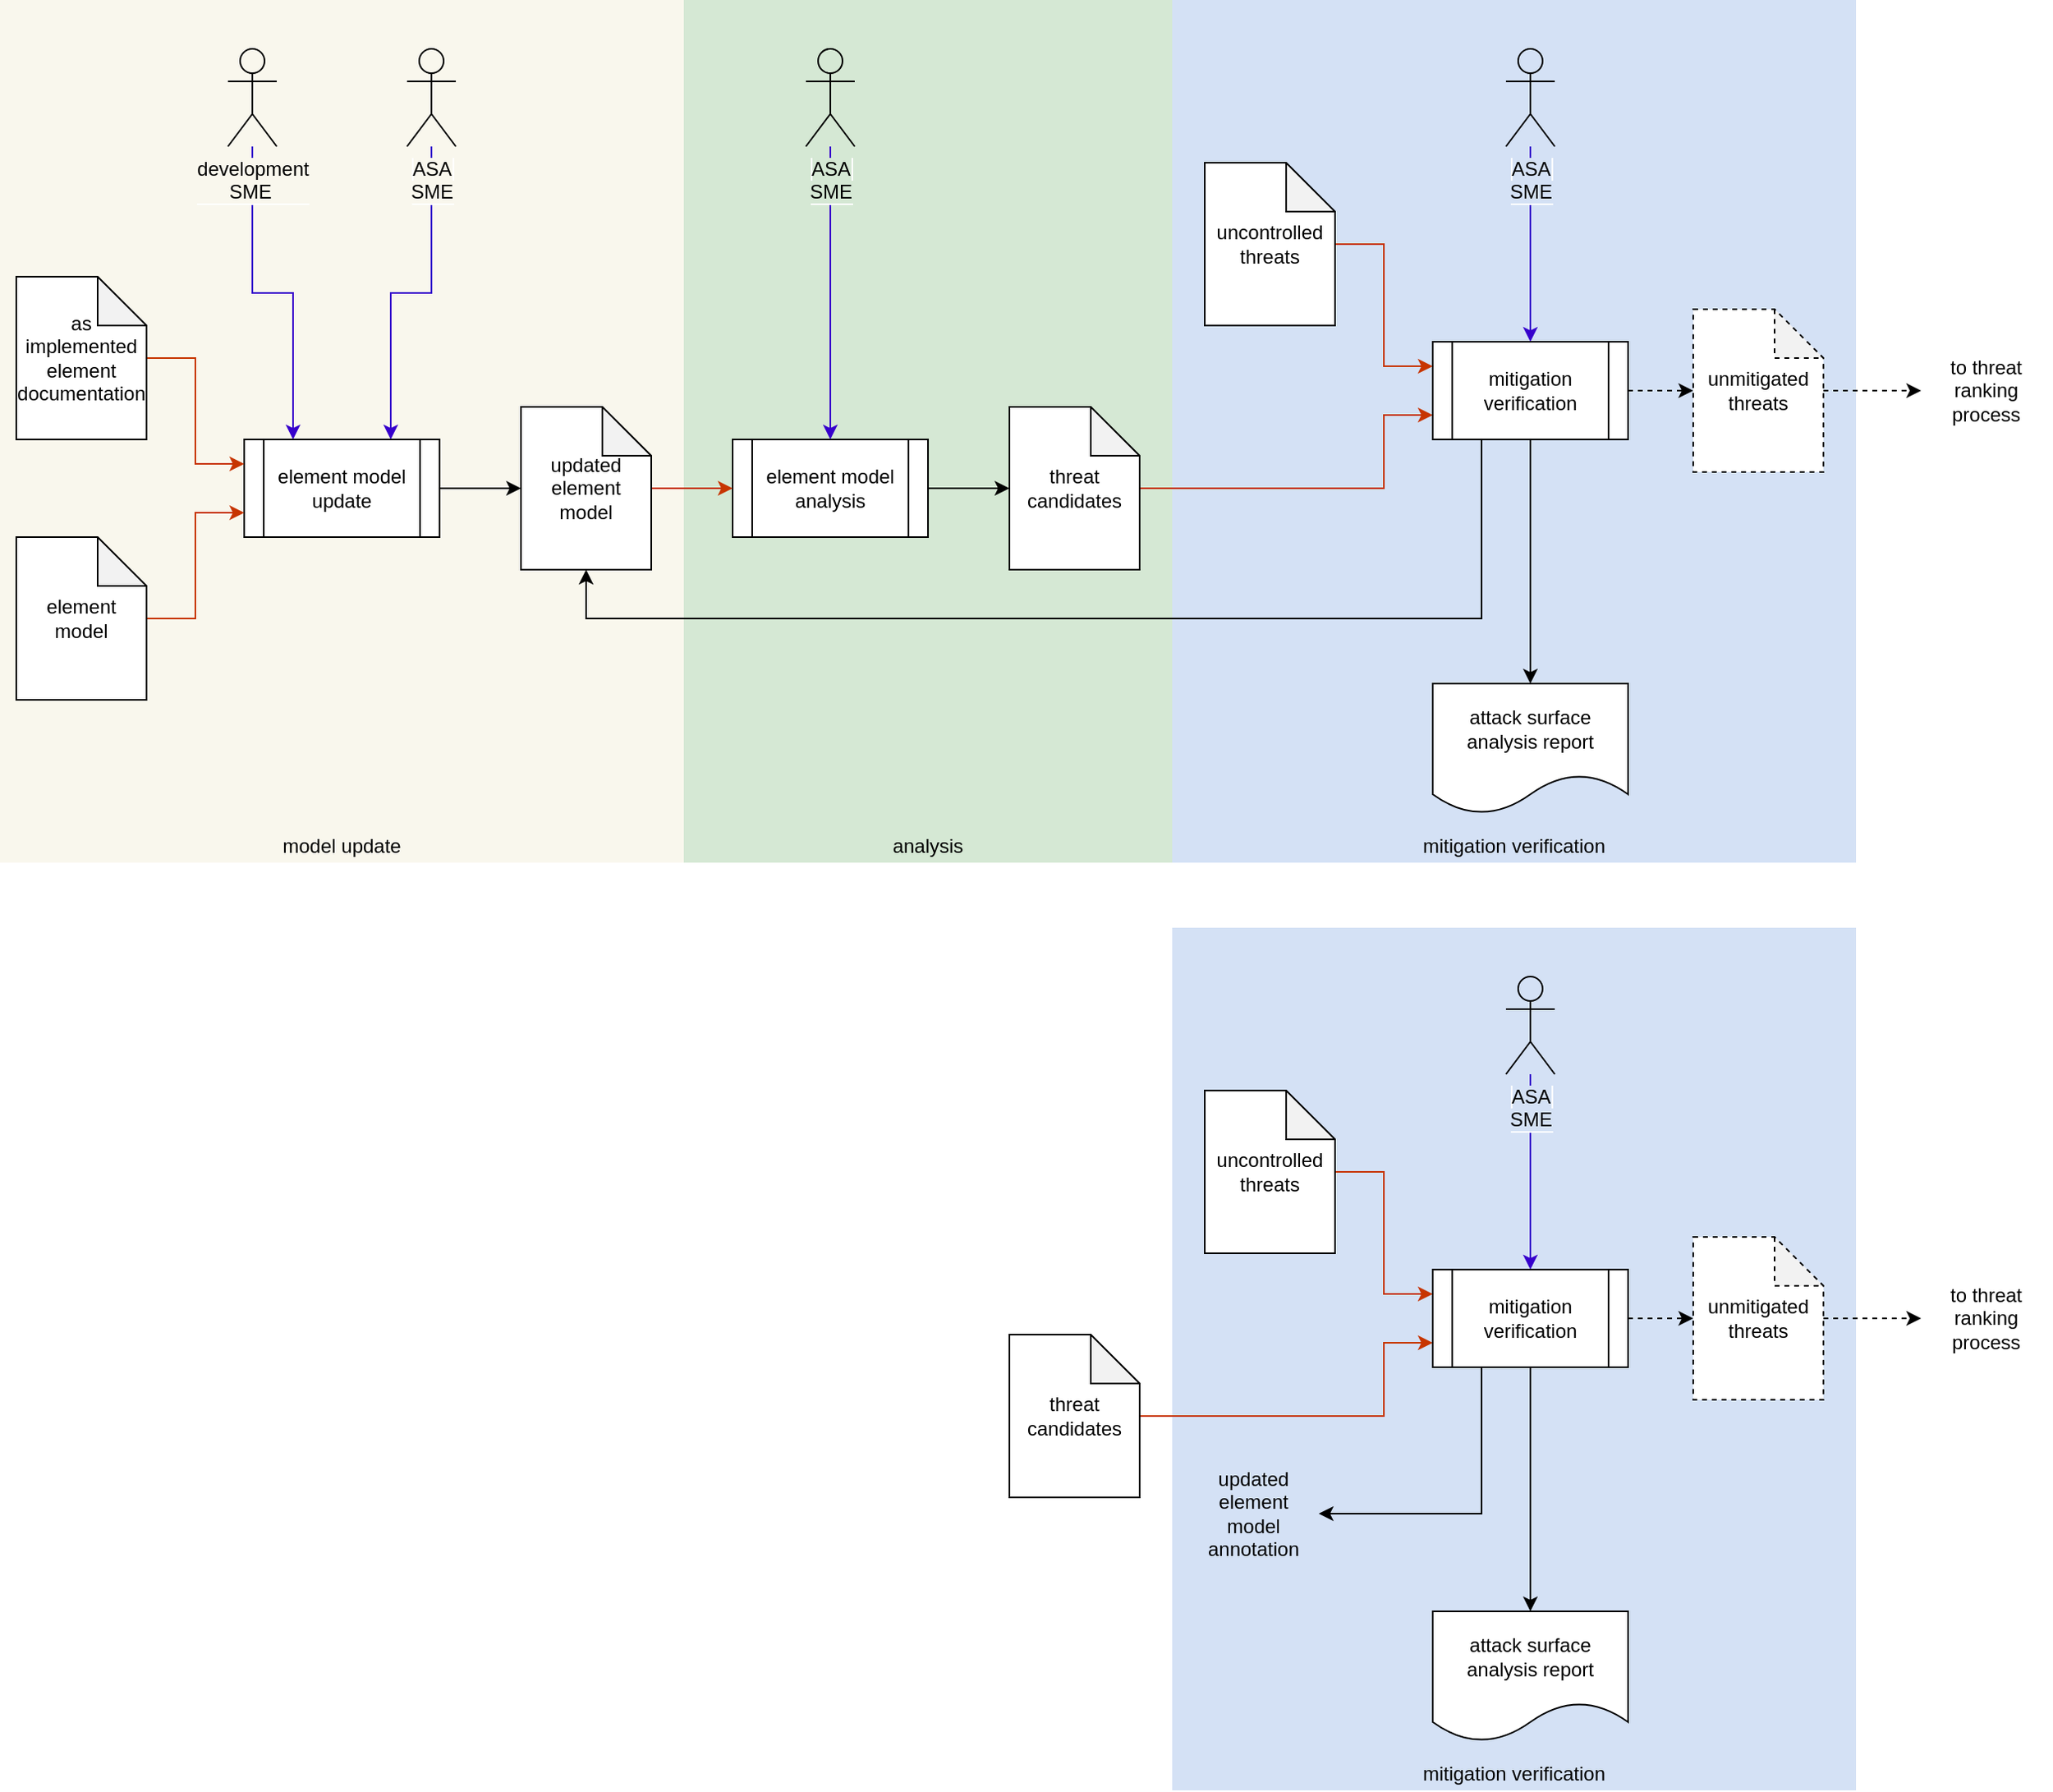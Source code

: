 <mxfile version="14.5.1" type="device"><diagram id="E2ULkJl6go0xUk4_vNiQ" name="Page-1"><mxGraphModel dx="2583" dy="997" grid="1" gridSize="10" guides="1" tooltips="1" connect="1" arrows="1" fold="1" page="1" pageScale="1" pageWidth="1100" pageHeight="850" math="0" shadow="0"><root><mxCell id="0"/><mxCell id="1" parent="0"/><mxCell id="FbfdTK8tjVJBXB0avibO-2" value="" style="rounded=0;whiteSpace=wrap;html=1;fillColor=#f9f7ed;strokeColor=none;" parent="1" vertex="1"><mxGeometry x="-1050" y="80" width="420" height="530" as="geometry"/></mxCell><mxCell id="FbfdTK8tjVJBXB0avibO-6" value="" style="rounded=0;whiteSpace=wrap;html=1;strokeColor=none;fillColor=#D5E8D4;" parent="1" vertex="1"><mxGeometry x="-630" y="80" width="300" height="530" as="geometry"/></mxCell><mxCell id="FbfdTK8tjVJBXB0avibO-4" value="" style="rounded=0;whiteSpace=wrap;html=1;strokeColor=none;fillColor=#D4E1F5;" parent="1" vertex="1"><mxGeometry x="-330" y="80" width="420" height="530" as="geometry"/></mxCell><mxCell id="XKbH0hADGiryWMfeD4Mq-1" value="attack surface analysis report" style="shape=document;whiteSpace=wrap;html=1;boundedLbl=1;" parent="1" vertex="1"><mxGeometry x="-170" y="500" width="120" height="80" as="geometry"/></mxCell><mxCell id="XKbH0hADGiryWMfeD4Mq-23" style="edgeStyle=orthogonalEdgeStyle;rounded=0;orthogonalLoop=1;jettySize=auto;html=1;entryX=0;entryY=0.5;entryDx=0;entryDy=0;entryPerimeter=0;" parent="1" source="XKbH0hADGiryWMfeD4Mq-3" target="XKbH0hADGiryWMfeD4Mq-10" edge="1"><mxGeometry relative="1" as="geometry"/></mxCell><mxCell id="XKbH0hADGiryWMfeD4Mq-3" value="element model analysis" style="shape=process;whiteSpace=wrap;html=1;backgroundOutline=1;" parent="1" vertex="1"><mxGeometry x="-600" y="350" width="120" height="60" as="geometry"/></mxCell><mxCell id="XKbH0hADGiryWMfeD4Mq-39" style="edgeStyle=orthogonalEdgeStyle;rounded=0;orthogonalLoop=1;jettySize=auto;html=1;entryX=0.75;entryY=0;entryDx=0;entryDy=0;fillColor=#6a00ff;strokeColor=#3700CC;" parent="1" source="LRI6FaqGRrZTjfz2rVRe-10" target="XKbH0hADGiryWMfeD4Mq-48" edge="1"><mxGeometry relative="1" as="geometry"/></mxCell><mxCell id="XKbH0hADGiryWMfeD4Mq-43" style="edgeStyle=orthogonalEdgeStyle;rounded=0;orthogonalLoop=1;jettySize=auto;html=1;entryX=0.5;entryY=0;entryDx=0;entryDy=0;fillColor=#6a00ff;strokeColor=#3700CC;" parent="1" source="LRI6FaqGRrZTjfz2rVRe-2" target="XKbH0hADGiryWMfeD4Mq-11" edge="1"><mxGeometry relative="1" as="geometry"><mxPoint x="-165" y="-80" as="sourcePoint"/><Array as="points"><mxPoint x="-110" y="200"/><mxPoint x="-110" y="200"/></Array></mxGeometry></mxCell><mxCell id="XKbH0hADGiryWMfeD4Mq-51" style="edgeStyle=orthogonalEdgeStyle;rounded=0;orthogonalLoop=1;jettySize=auto;html=1;entryX=0.5;entryY=0;entryDx=0;entryDy=0;fillColor=#6a00ff;strokeColor=#3700CC;" parent="1" source="LRI6FaqGRrZTjfz2rVRe-9" target="XKbH0hADGiryWMfeD4Mq-3" edge="1"><mxGeometry relative="1" as="geometry"/></mxCell><mxCell id="XKbH0hADGiryWMfeD4Mq-40" style="edgeStyle=orthogonalEdgeStyle;rounded=0;orthogonalLoop=1;jettySize=auto;html=1;entryX=0.25;entryY=0;entryDx=0;entryDy=0;fillColor=#6a00ff;strokeColor=#3700CC;" parent="1" source="LRI6FaqGRrZTjfz2rVRe-11" target="XKbH0hADGiryWMfeD4Mq-48" edge="1"><mxGeometry relative="1" as="geometry"/></mxCell><mxCell id="XKbH0hADGiryWMfeD4Mq-22" style="edgeStyle=orthogonalEdgeStyle;rounded=0;orthogonalLoop=1;jettySize=auto;html=1;entryX=0;entryY=0.5;entryDx=0;entryDy=0;fillColor=#fa6800;strokeColor=#C73500;" parent="1" source="XKbH0hADGiryWMfeD4Mq-9" target="XKbH0hADGiryWMfeD4Mq-3" edge="1"><mxGeometry relative="1" as="geometry"/></mxCell><mxCell id="XKbH0hADGiryWMfeD4Mq-9" value="updated element model" style="shape=note;whiteSpace=wrap;html=1;backgroundOutline=1;darkOpacity=0.05;" parent="1" vertex="1"><mxGeometry x="-730" y="330" width="80" height="100" as="geometry"/></mxCell><mxCell id="XKbH0hADGiryWMfeD4Mq-24" style="edgeStyle=orthogonalEdgeStyle;rounded=0;orthogonalLoop=1;jettySize=auto;html=1;entryX=0;entryY=0.75;entryDx=0;entryDy=0;fillColor=#fa6800;strokeColor=#C73500;" parent="1" source="XKbH0hADGiryWMfeD4Mq-10" target="XKbH0hADGiryWMfeD4Mq-11" edge="1"><mxGeometry relative="1" as="geometry"><Array as="points"><mxPoint x="-200" y="380"/><mxPoint x="-200" y="335"/></Array></mxGeometry></mxCell><mxCell id="XKbH0hADGiryWMfeD4Mq-10" value="threat candidates" style="shape=note;whiteSpace=wrap;html=1;backgroundOutline=1;darkOpacity=0.05;" parent="1" vertex="1"><mxGeometry x="-430" y="330" width="80" height="100" as="geometry"/></mxCell><mxCell id="XKbH0hADGiryWMfeD4Mq-27" style="edgeStyle=orthogonalEdgeStyle;rounded=0;orthogonalLoop=1;jettySize=auto;html=1;entryX=0;entryY=0.5;entryDx=0;entryDy=0;entryPerimeter=0;dashed=1;" parent="1" source="XKbH0hADGiryWMfeD4Mq-11" target="XKbH0hADGiryWMfeD4Mq-12" edge="1"><mxGeometry relative="1" as="geometry"/></mxCell><mxCell id="XKbH0hADGiryWMfeD4Mq-54" style="edgeStyle=orthogonalEdgeStyle;rounded=0;orthogonalLoop=1;jettySize=auto;html=1;entryX=0.5;entryY=0;entryDx=0;entryDy=0;exitX=0.5;exitY=1;exitDx=0;exitDy=0;" parent="1" source="XKbH0hADGiryWMfeD4Mq-11" target="XKbH0hADGiryWMfeD4Mq-1" edge="1"><mxGeometry relative="1" as="geometry"/></mxCell><mxCell id="XKbH0hADGiryWMfeD4Mq-57" style="edgeStyle=orthogonalEdgeStyle;rounded=0;orthogonalLoop=1;jettySize=auto;html=1;exitX=0.25;exitY=1;exitDx=0;exitDy=0;entryX=0.5;entryY=1;entryDx=0;entryDy=0;entryPerimeter=0;strokeWidth=1;" parent="1" source="XKbH0hADGiryWMfeD4Mq-11" target="XKbH0hADGiryWMfeD4Mq-9" edge="1"><mxGeometry relative="1" as="geometry"><mxPoint x="-720" y="640" as="targetPoint"/><Array as="points"><mxPoint x="-140" y="460"/><mxPoint x="-690" y="460"/></Array></mxGeometry></mxCell><mxCell id="XKbH0hADGiryWMfeD4Mq-11" value="mitigation verification" style="shape=process;whiteSpace=wrap;html=1;backgroundOutline=1;" parent="1" vertex="1"><mxGeometry x="-170" y="290" width="120" height="60" as="geometry"/></mxCell><mxCell id="iToKeUQz7q0K5ClYXRAx-7" style="edgeStyle=orthogonalEdgeStyle;rounded=0;orthogonalLoop=1;jettySize=auto;html=1;entryX=0;entryY=0.5;entryDx=0;entryDy=0;dashed=1;" parent="1" source="XKbH0hADGiryWMfeD4Mq-12" target="iToKeUQz7q0K5ClYXRAx-6" edge="1"><mxGeometry relative="1" as="geometry"/></mxCell><mxCell id="XKbH0hADGiryWMfeD4Mq-12" value="unmitigated threats" style="shape=note;whiteSpace=wrap;html=1;backgroundOutline=1;darkOpacity=0.05;dashed=1;" parent="1" vertex="1"><mxGeometry x="-10" y="270" width="80" height="100" as="geometry"/></mxCell><mxCell id="XKbH0hADGiryWMfeD4Mq-52" style="edgeStyle=orthogonalEdgeStyle;rounded=0;orthogonalLoop=1;jettySize=auto;html=1;entryX=0;entryY=0.5;entryDx=0;entryDy=0;entryPerimeter=0;" parent="1" source="XKbH0hADGiryWMfeD4Mq-48" target="XKbH0hADGiryWMfeD4Mq-9" edge="1"><mxGeometry relative="1" as="geometry"/></mxCell><mxCell id="XKbH0hADGiryWMfeD4Mq-48" value="element model update" style="shape=process;whiteSpace=wrap;html=1;backgroundOutline=1;" parent="1" vertex="1"><mxGeometry x="-900" y="350" width="120" height="60" as="geometry"/></mxCell><mxCell id="FbfdTK8tjVJBXB0avibO-7" value="model update" style="text;html=1;strokeColor=none;fillColor=none;align=center;verticalAlign=middle;whiteSpace=wrap;rounded=0;" parent="1" vertex="1"><mxGeometry x="-1050" y="590" width="420" height="20" as="geometry"/></mxCell><mxCell id="FbfdTK8tjVJBXB0avibO-8" value="analysis" style="text;html=1;strokeColor=none;fillColor=none;align=center;verticalAlign=middle;whiteSpace=wrap;rounded=0;" parent="1" vertex="1"><mxGeometry x="-630" y="590" width="300" height="20" as="geometry"/></mxCell><mxCell id="FbfdTK8tjVJBXB0avibO-9" value="mitigation verification" style="text;html=1;strokeColor=none;fillColor=none;align=center;verticalAlign=middle;whiteSpace=wrap;rounded=0;" parent="1" vertex="1"><mxGeometry x="-330" y="590" width="420" height="20" as="geometry"/></mxCell><mxCell id="FbfdTK8tjVJBXB0avibO-10" style="edgeStyle=orthogonalEdgeStyle;rounded=0;orthogonalLoop=1;jettySize=auto;html=1;fillColor=#fa6800;entryX=0;entryY=0.25;entryDx=0;entryDy=0;strokeColor=#C73500;" parent="1" source="FbfdTK8tjVJBXB0avibO-11" target="XKbH0hADGiryWMfeD4Mq-48" edge="1"><mxGeometry relative="1" as="geometry"><mxPoint x="-900" y="380" as="targetPoint"/></mxGeometry></mxCell><mxCell id="FbfdTK8tjVJBXB0avibO-11" value="as implemented element&lt;br&gt;documentation" style="shape=note;whiteSpace=wrap;html=1;backgroundOutline=1;darkOpacity=0.05;" parent="1" vertex="1"><mxGeometry x="-1040" y="250" width="80" height="100" as="geometry"/></mxCell><mxCell id="LRI6FaqGRrZTjfz2rVRe-2" value="&lt;span style=&quot;background-color: rgb(212 , 225 , 245)&quot;&gt;ASA&lt;br&gt;SME&lt;/span&gt;" style="shape=umlActor;verticalLabelPosition=bottom;labelBackgroundColor=#ffffff;verticalAlign=top;html=1;outlineConnect=0;fillColor=#D4E1F5;" parent="1" vertex="1"><mxGeometry x="-125" y="110" width="30" height="60" as="geometry"/></mxCell><mxCell id="LRI6FaqGRrZTjfz2rVRe-9" value="&lt;span style=&quot;background-color: rgb(213 , 232 , 212)&quot;&gt;ASA&lt;br&gt;SME&lt;/span&gt;" style="shape=umlActor;verticalLabelPosition=bottom;labelBackgroundColor=#ffffff;verticalAlign=top;html=1;outlineConnect=0;fillColor=#D5E8D4;" parent="1" vertex="1"><mxGeometry x="-555" y="110" width="30" height="60" as="geometry"/></mxCell><mxCell id="LRI6FaqGRrZTjfz2rVRe-10" value="&lt;span style=&quot;background-color: rgb(249 , 247 , 237)&quot;&gt;ASA&lt;br&gt;SME&lt;/span&gt;" style="shape=umlActor;verticalLabelPosition=bottom;labelBackgroundColor=#ffffff;verticalAlign=top;html=1;outlineConnect=0;fillColor=#F9F7ED;" parent="1" vertex="1"><mxGeometry x="-800" y="110" width="30" height="60" as="geometry"/></mxCell><mxCell id="LRI6FaqGRrZTjfz2rVRe-11" value="&lt;span style=&quot;background-color: rgb(249 , 247 , 237)&quot;&gt;development&lt;br&gt;&amp;nbsp; &amp;nbsp; &amp;nbsp; SME&amp;nbsp; &amp;nbsp; &amp;nbsp; &amp;nbsp;&lt;/span&gt;" style="shape=umlActor;verticalLabelPosition=bottom;labelBackgroundColor=#ffffff;verticalAlign=top;html=1;outlineConnect=0;fillColor=#F9F7ED;" parent="1" vertex="1"><mxGeometry x="-910" y="110" width="30" height="60" as="geometry"/></mxCell><mxCell id="iToKeUQz7q0K5ClYXRAx-3" style="edgeStyle=orthogonalEdgeStyle;rounded=0;orthogonalLoop=1;jettySize=auto;html=1;entryX=0;entryY=0.75;entryDx=0;entryDy=0;strokeColor=#C73500;" parent="1" source="iToKeUQz7q0K5ClYXRAx-1" target="XKbH0hADGiryWMfeD4Mq-48" edge="1"><mxGeometry relative="1" as="geometry"/></mxCell><mxCell id="iToKeUQz7q0K5ClYXRAx-1" value="element model" style="shape=note;whiteSpace=wrap;html=1;backgroundOutline=1;darkOpacity=0.05;" parent="1" vertex="1"><mxGeometry x="-1040" y="410" width="80" height="100" as="geometry"/></mxCell><mxCell id="iToKeUQz7q0K5ClYXRAx-5" style="edgeStyle=orthogonalEdgeStyle;rounded=0;orthogonalLoop=1;jettySize=auto;html=1;entryX=0;entryY=0.25;entryDx=0;entryDy=0;strokeColor=#C73500;" parent="1" source="iToKeUQz7q0K5ClYXRAx-4" target="XKbH0hADGiryWMfeD4Mq-11" edge="1"><mxGeometry relative="1" as="geometry"/></mxCell><mxCell id="iToKeUQz7q0K5ClYXRAx-4" value="uncontrolled threats" style="shape=note;whiteSpace=wrap;html=1;backgroundOutline=1;darkOpacity=0.05;" parent="1" vertex="1"><mxGeometry x="-310" y="180" width="80" height="100" as="geometry"/></mxCell><mxCell id="iToKeUQz7q0K5ClYXRAx-6" value="to threat ranking process" style="text;html=1;strokeColor=none;fillColor=none;align=center;verticalAlign=middle;whiteSpace=wrap;rounded=0;" parent="1" vertex="1"><mxGeometry x="130" y="280" width="80" height="80" as="geometry"/></mxCell><mxCell id="iToKeUQz7q0K5ClYXRAx-9" value="" style="rounded=0;whiteSpace=wrap;html=1;strokeColor=none;fillColor=#D4E1F5;" parent="1" vertex="1"><mxGeometry x="-330" y="650" width="420" height="530" as="geometry"/></mxCell><mxCell id="iToKeUQz7q0K5ClYXRAx-10" value="attack surface analysis report" style="shape=document;whiteSpace=wrap;html=1;boundedLbl=1;" parent="1" vertex="1"><mxGeometry x="-170" y="1070" width="120" height="80" as="geometry"/></mxCell><mxCell id="iToKeUQz7q0K5ClYXRAx-13" style="edgeStyle=orthogonalEdgeStyle;rounded=0;orthogonalLoop=1;jettySize=auto;html=1;entryX=0.5;entryY=0;entryDx=0;entryDy=0;fillColor=#6a00ff;strokeColor=#3700CC;" parent="1" source="iToKeUQz7q0K5ClYXRAx-27" target="iToKeUQz7q0K5ClYXRAx-22" edge="1"><mxGeometry relative="1" as="geometry"><mxPoint x="-165" y="490" as="sourcePoint"/><Array as="points"><mxPoint x="-110" y="770"/><mxPoint x="-110" y="770"/></Array></mxGeometry></mxCell><mxCell id="iToKeUQz7q0K5ClYXRAx-17" style="edgeStyle=orthogonalEdgeStyle;rounded=0;orthogonalLoop=1;jettySize=auto;html=1;entryX=0;entryY=0.75;entryDx=0;entryDy=0;fillColor=#fa6800;strokeColor=#C73500;" parent="1" source="iToKeUQz7q0K5ClYXRAx-18" target="iToKeUQz7q0K5ClYXRAx-22" edge="1"><mxGeometry relative="1" as="geometry"><Array as="points"><mxPoint x="-200" y="950"/><mxPoint x="-200" y="905"/></Array></mxGeometry></mxCell><mxCell id="iToKeUQz7q0K5ClYXRAx-18" value="threat candidates" style="shape=note;whiteSpace=wrap;html=1;backgroundOutline=1;darkOpacity=0.05;" parent="1" vertex="1"><mxGeometry x="-430" y="900" width="80" height="100" as="geometry"/></mxCell><mxCell id="iToKeUQz7q0K5ClYXRAx-19" style="edgeStyle=orthogonalEdgeStyle;rounded=0;orthogonalLoop=1;jettySize=auto;html=1;entryX=0;entryY=0.5;entryDx=0;entryDy=0;entryPerimeter=0;dashed=1;" parent="1" source="iToKeUQz7q0K5ClYXRAx-22" target="iToKeUQz7q0K5ClYXRAx-24" edge="1"><mxGeometry relative="1" as="geometry"/></mxCell><mxCell id="iToKeUQz7q0K5ClYXRAx-20" style="edgeStyle=orthogonalEdgeStyle;rounded=0;orthogonalLoop=1;jettySize=auto;html=1;entryX=0.5;entryY=0;entryDx=0;entryDy=0;exitX=0.5;exitY=1;exitDx=0;exitDy=0;" parent="1" source="iToKeUQz7q0K5ClYXRAx-22" target="iToKeUQz7q0K5ClYXRAx-10" edge="1"><mxGeometry relative="1" as="geometry"/></mxCell><mxCell id="iToKeUQz7q0K5ClYXRAx-21" style="edgeStyle=orthogonalEdgeStyle;rounded=0;orthogonalLoop=1;jettySize=auto;html=1;exitX=0.25;exitY=1;exitDx=0;exitDy=0;entryX=1;entryY=0.5;entryDx=0;entryDy=0;strokeWidth=1;" parent="1" source="iToKeUQz7q0K5ClYXRAx-22" target="iToKeUQz7q0K5ClYXRAx-32" edge="1"><mxGeometry relative="1" as="geometry"><mxPoint x="-690" y="1000" as="targetPoint"/><Array as="points"><mxPoint x="-140" y="1010"/></Array></mxGeometry></mxCell><mxCell id="iToKeUQz7q0K5ClYXRAx-22" value="mitigation verification" style="shape=process;whiteSpace=wrap;html=1;backgroundOutline=1;" parent="1" vertex="1"><mxGeometry x="-170" y="860" width="120" height="60" as="geometry"/></mxCell><mxCell id="iToKeUQz7q0K5ClYXRAx-23" style="edgeStyle=orthogonalEdgeStyle;rounded=0;orthogonalLoop=1;jettySize=auto;html=1;entryX=0;entryY=0.5;entryDx=0;entryDy=0;dashed=1;" parent="1" source="iToKeUQz7q0K5ClYXRAx-24" target="iToKeUQz7q0K5ClYXRAx-31" edge="1"><mxGeometry relative="1" as="geometry"/></mxCell><mxCell id="iToKeUQz7q0K5ClYXRAx-24" value="unmitigated threats" style="shape=note;whiteSpace=wrap;html=1;backgroundOutline=1;darkOpacity=0.05;dashed=1;" parent="1" vertex="1"><mxGeometry x="-10" y="840" width="80" height="100" as="geometry"/></mxCell><mxCell id="iToKeUQz7q0K5ClYXRAx-26" value="mitigation verification" style="text;html=1;strokeColor=none;fillColor=none;align=center;verticalAlign=middle;whiteSpace=wrap;rounded=0;" parent="1" vertex="1"><mxGeometry x="-330" y="1160" width="420" height="20" as="geometry"/></mxCell><mxCell id="iToKeUQz7q0K5ClYXRAx-27" value="&lt;span style=&quot;background-color: rgb(212 , 225 , 245)&quot;&gt;ASA&lt;br&gt;SME&lt;/span&gt;" style="shape=umlActor;verticalLabelPosition=bottom;labelBackgroundColor=#ffffff;verticalAlign=top;html=1;outlineConnect=0;fillColor=#D4E1F5;" parent="1" vertex="1"><mxGeometry x="-125" y="680" width="30" height="60" as="geometry"/></mxCell><mxCell id="iToKeUQz7q0K5ClYXRAx-29" style="edgeStyle=orthogonalEdgeStyle;rounded=0;orthogonalLoop=1;jettySize=auto;html=1;entryX=0;entryY=0.25;entryDx=0;entryDy=0;strokeColor=#C73500;" parent="1" source="iToKeUQz7q0K5ClYXRAx-30" target="iToKeUQz7q0K5ClYXRAx-22" edge="1"><mxGeometry relative="1" as="geometry"/></mxCell><mxCell id="iToKeUQz7q0K5ClYXRAx-30" value="uncontrolled threats" style="shape=note;whiteSpace=wrap;html=1;backgroundOutline=1;darkOpacity=0.05;" parent="1" vertex="1"><mxGeometry x="-310" y="750" width="80" height="100" as="geometry"/></mxCell><mxCell id="iToKeUQz7q0K5ClYXRAx-31" value="to threat ranking process" style="text;html=1;strokeColor=none;fillColor=none;align=center;verticalAlign=middle;whiteSpace=wrap;rounded=0;" parent="1" vertex="1"><mxGeometry x="130" y="850" width="80" height="80" as="geometry"/></mxCell><mxCell id="iToKeUQz7q0K5ClYXRAx-32" value="updated&lt;br&gt;element model annotation" style="text;html=1;strokeColor=none;fillColor=none;align=center;verticalAlign=middle;whiteSpace=wrap;rounded=0;" parent="1" vertex="1"><mxGeometry x="-320" y="970" width="80" height="80" as="geometry"/></mxCell></root></mxGraphModel></diagram></mxfile>